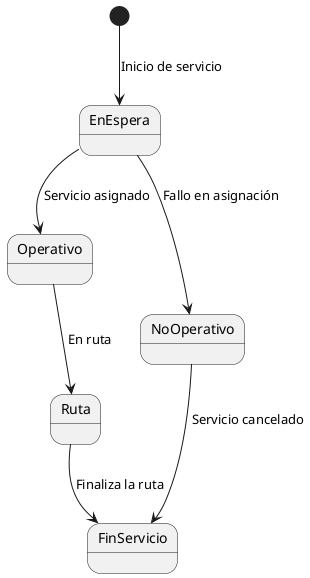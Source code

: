@startuml
[*] --> EnEspera : Inicio de servicio

EnEspera --> Operativo : Servicio asignado
Operativo --> Ruta : En ruta
Ruta --> FinServicio : Finaliza la ruta
EnEspera --> NoOperativo : Fallo en asignación
NoOperativo --> FinServicio : Servicio cancelado


@enduml


@startuml
[*] --> InicioRuta : Inicia recorrido

InicioRuta --> ATiempo : Horario cumplido
ATiempo --> FinRuta : Llegada a destino
InicioRuta --> Incidencia : Problema detectado
Incidencia --> Retraso : Ajuste de tiempo
Retraso --> FinRuta : Llega a destino con retraso
FinRuta --> [*] : Termina

@enduml




